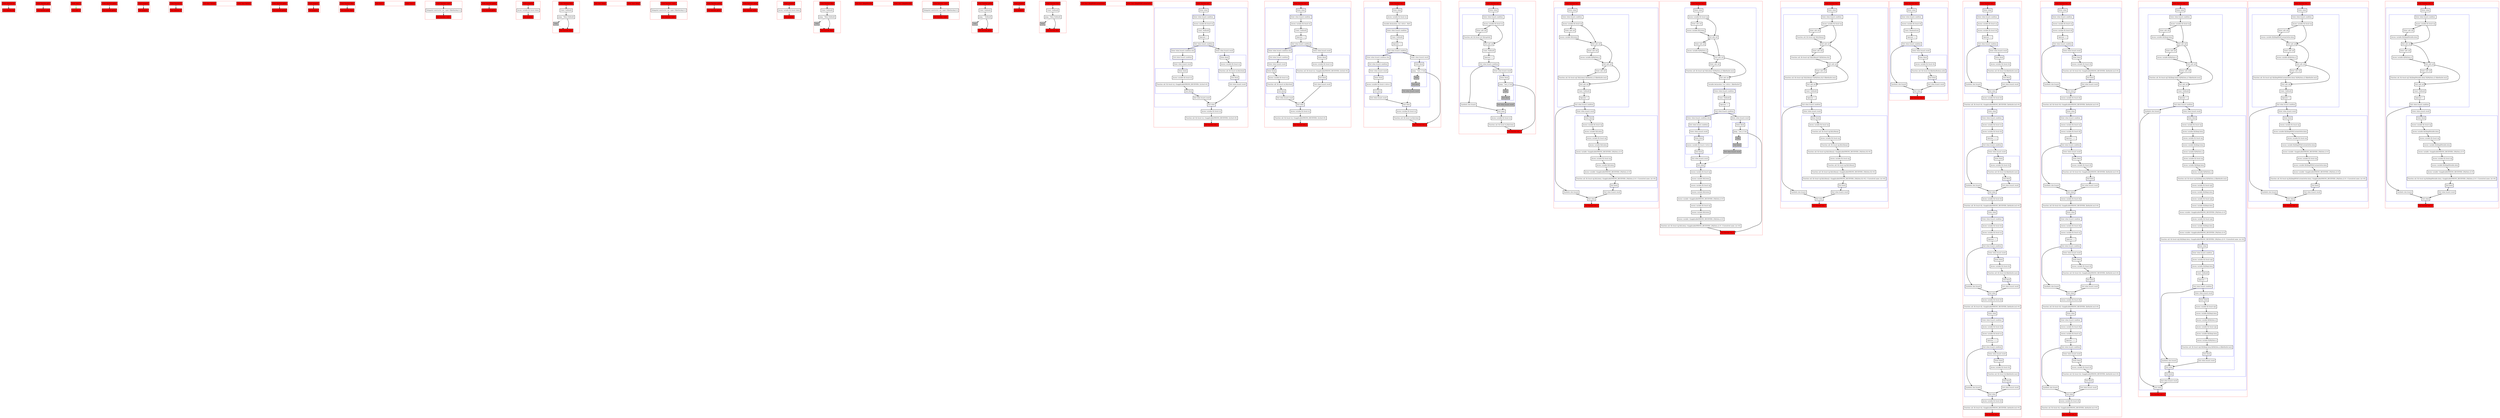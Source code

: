 digraph nullability_kt {
    graph [nodesep=3]
    node [shape=box penwidth=2]
    edge [penwidth=2]

    subgraph cluster_0 {
        color=red
        0 [label="Enter function foo" style="filled" fillcolor=red];
        1 [label="Exit function foo" style="filled" fillcolor=red];
    }

    0 -> {1};

    subgraph cluster_1 {
        color=red
        2 [label="Enter function getA" style="filled" fillcolor=red];
        3 [label="Exit function getA" style="filled" fillcolor=red];
    }

    2 -> {3};

    subgraph cluster_2 {
        color=red
        4 [label="Enter class A" style="filled" fillcolor=red];
        5 [label="Exit class A" style="filled" fillcolor=red];
    }

    4 -> {5} [color=green];

    subgraph cluster_3 {
        color=red
        6 [label="Enter function getter" style="filled" fillcolor=red];
        7 [label="Exit function getter" style="filled" fillcolor=red];
    }

    6 -> {7};

    subgraph cluster_4 {
        color=red
        8 [label="Enter property" style="filled" fillcolor=red];
        9 [label="Exit property" style="filled" fillcolor=red];
    }

    8 -> {9};

    subgraph cluster_5 {
        color=red
        10 [label="Enter function fs" style="filled" fillcolor=red];
        11 [label="Exit function fs" style="filled" fillcolor=red];
    }

    10 -> {11};

    subgraph cluster_6 {
        color=red
        12 [label="Enter class MyData" style="filled" fillcolor=red];
        13 [label="Exit class MyData" style="filled" fillcolor=red];
    }


    subgraph cluster_7 {
        color=red
        14 [label="Enter function getter" style="filled" fillcolor=red];
        15 [label="Exit function getter" style="filled" fillcolor=red];
    }

    14 -> {15};

    subgraph cluster_8 {
        color=red
        16 [label="Enter property" style="filled" fillcolor=red];
        17 [label="Exit property" style="filled" fillcolor=red];
    }

    16 -> {17};

    subgraph cluster_9 {
        color=red
        18 [label="Enter function fdata" style="filled" fillcolor=red];
        19 [label="Exit function fdata" style="filled" fillcolor=red];
    }

    18 -> {19};

    subgraph cluster_10 {
        color=red
        20 [label="Enter class Q" style="filled" fillcolor=red];
        21 [label="Exit class Q" style="filled" fillcolor=red];
    }


    subgraph cluster_11 {
        color=red
        22 [label="Enter function <init>" style="filled" fillcolor=red];
        23 [label="Delegated constructor call: super<R|kotlin/Any|>()"];
        24 [label="Exit function <init>" style="filled" fillcolor=red];
    }

    22 -> {23};
    23 -> {24};

    subgraph cluster_12 {
        color=red
        25 [label="Enter function getter" style="filled" fillcolor=red];
        26 [label="Exit function getter" style="filled" fillcolor=red];
    }

    25 -> {26};

    subgraph cluster_13 {
        color=red
        27 [label="Enter property" style="filled" fillcolor=red];
        28 [label="Access variable R|<local>/data|"];
        29 [label="Exit property" style="filled" fillcolor=red];
    }

    27 -> {28};
    28 -> {29};

    subgraph cluster_14 {
        color=red
        30 [label="Enter function fdata" style="filled" fillcolor=red];
        31 [label="Const: Null(null)"];
        32 [label="Jump: ^fdata Null(null)"];
        33 [label="Stub" style="filled" fillcolor=gray];
        34 [label="Exit function fdata" style="filled" fillcolor=red];
    }

    30 -> {31};
    31 -> {32};
    32 -> {34};
    32 -> {33} [style=dotted];
    33 -> {34} [style=dotted];

    subgraph cluster_15 {
        color=red
        35 [label="Enter class QImpl" style="filled" fillcolor=red];
        36 [label="Exit class QImpl" style="filled" fillcolor=red];
    }


    subgraph cluster_16 {
        color=red
        37 [label="Enter function <init>" style="filled" fillcolor=red];
        38 [label="Delegated constructor call: super<R|kotlin/Any|>()"];
        39 [label="Exit function <init>" style="filled" fillcolor=red];
    }

    37 -> {38};
    38 -> {39};

    subgraph cluster_17 {
        color=red
        40 [label="Enter function getter" style="filled" fillcolor=red];
        41 [label="Exit function getter" style="filled" fillcolor=red];
    }

    40 -> {41};

    subgraph cluster_18 {
        color=red
        42 [label="Enter function setter" style="filled" fillcolor=red];
        43 [label="Exit function setter" style="filled" fillcolor=red];
    }

    42 -> {43};

    subgraph cluster_19 {
        color=red
        44 [label="Enter property" style="filled" fillcolor=red];
        45 [label="Access variable R|<local>/data|"];
        46 [label="Exit property" style="filled" fillcolor=red];
    }

    44 -> {45};
    45 -> {46};

    subgraph cluster_20 {
        color=red
        47 [label="Enter function fdata" style="filled" fillcolor=red];
        48 [label="Const: Null(null)"];
        49 [label="Jump: ^fdata Null(null)"];
        50 [label="Stub" style="filled" fillcolor=gray];
        51 [label="Exit function fdata" style="filled" fillcolor=red];
    }

    47 -> {48};
    48 -> {49};
    49 -> {51};
    49 -> {50} [style=dotted];
    50 -> {51} [style=dotted];

    subgraph cluster_21 {
        color=red
        52 [label="Enter class QImplMutable" style="filled" fillcolor=red];
        53 [label="Exit class QImplMutable" style="filled" fillcolor=red];
    }


    subgraph cluster_22 {
        color=red
        54 [label="Enter function <init>" style="filled" fillcolor=red];
        55 [label="Delegated constructor call: super<R|kotlin/Any|>()"];
        56 [label="Exit function <init>" style="filled" fillcolor=red];
    }

    54 -> {55};
    55 -> {56};

    subgraph cluster_23 {
        color=red
        57 [label="Enter function getter" style="filled" fillcolor=red];
        58 [label="Const: Null(null)"];
        59 [label="Jump: ^ Null(null)"];
        60 [label="Stub" style="filled" fillcolor=gray];
        61 [label="Exit function getter" style="filled" fillcolor=red];
    }

    57 -> {58};
    58 -> {59};
    59 -> {61};
    59 -> {60} [style=dotted];
    60 -> {61} [style=dotted];

    subgraph cluster_24 {
        color=red
        62 [label="Enter property" style="filled" fillcolor=red];
        63 [label="Exit property" style="filled" fillcolor=red];
    }

    62 -> {63};

    subgraph cluster_25 {
        color=red
        64 [label="Enter function fdata" style="filled" fillcolor=red];
        65 [label="Const: Null(null)"];
        66 [label="Jump: ^fdata Null(null)"];
        67 [label="Stub" style="filled" fillcolor=gray];
        68 [label="Exit function fdata" style="filled" fillcolor=red];
    }

    64 -> {65};
    65 -> {66};
    66 -> {68};
    66 -> {67} [style=dotted];
    67 -> {68} [style=dotted];

    subgraph cluster_26 {
        color=red
        69 [label="Enter class QImplWithCustomGetter" style="filled" fillcolor=red];
        70 [label="Exit class QImplWithCustomGetter" style="filled" fillcolor=red];
    }


    subgraph cluster_27 {
        color=red
        71 [label="Enter function test_1" style="filled" fillcolor=red];
        subgraph cluster_28 {
            color=blue
            72 [label="Enter when"];
            subgraph cluster_29 {
                color=blue
                73 [label="Enter when branch condition "];
                74 [label="Access variable R|<local>/x|"];
                75 [label="Const: Null(null)"];
                76 [label="Operator !="];
                77 [label="Exit when branch condition"];
            }
            subgraph cluster_30 {
                color=blue
                78 [label="Enter when branch condition else"];
                79 [label="Exit when branch condition"];
            }
            80 [label="Enter when branch result"];
            subgraph cluster_31 {
                color=blue
                81 [label="Enter block"];
                82 [label="Access variable R|<local>/x|"];
                83 [label="Function call: R|<local>/x|.<Inapplicable(WRONG_RECEIVER): [/A.foo]>#()"];
                84 [label="Exit block"];
            }
            85 [label="Exit when branch result"];
            86 [label="Enter when branch result"];
            subgraph cluster_32 {
                color=blue
                87 [label="Enter block"];
                88 [label="Access variable R|<local>/x|"];
                89 [label="Function call: R|<local>/x|.R|/A.foo|()"];
                90 [label="Exit block"];
            }
            91 [label="Exit when branch result"];
            92 [label="Exit when"];
        }
        93 [label="Access variable R|<local>/x|"];
        94 [label="Function call: R|<local>/x|.<Inapplicable(WRONG_RECEIVER): [/A.foo]>#()"];
        95 [label="Exit function test_1" style="filled" fillcolor=red];
    }

    71 -> {72};
    72 -> {73};
    73 -> {74};
    74 -> {75};
    75 -> {76};
    76 -> {77};
    77 -> {86 78};
    78 -> {79};
    79 -> {80};
    80 -> {81};
    81 -> {82};
    82 -> {83};
    83 -> {84};
    84 -> {85};
    85 -> {92};
    86 -> {87};
    87 -> {88};
    88 -> {89};
    89 -> {90};
    90 -> {91};
    91 -> {92};
    92 -> {93};
    93 -> {94};
    94 -> {95};

    subgraph cluster_33 {
        color=red
        96 [label="Enter function test_2" style="filled" fillcolor=red];
        subgraph cluster_34 {
            color=blue
            97 [label="Enter when"];
            subgraph cluster_35 {
                color=blue
                98 [label="Enter when branch condition "];
                99 [label="Access variable R|<local>/x|"];
                100 [label="Const: Null(null)"];
                101 [label="Operator =="];
                102 [label="Exit when branch condition"];
            }
            subgraph cluster_36 {
                color=blue
                103 [label="Enter when branch condition else"];
                104 [label="Exit when branch condition"];
            }
            105 [label="Enter when branch result"];
            subgraph cluster_37 {
                color=blue
                106 [label="Enter block"];
                107 [label="Access variable R|<local>/x|"];
                108 [label="Function call: R|<local>/x|.R|/A.foo|()"];
                109 [label="Exit block"];
            }
            110 [label="Exit when branch result"];
            111 [label="Enter when branch result"];
            subgraph cluster_38 {
                color=blue
                112 [label="Enter block"];
                113 [label="Access variable R|<local>/x|"];
                114 [label="Function call: R|<local>/x|.<Inapplicable(WRONG_RECEIVER): [/A.foo]>#()"];
                115 [label="Exit block"];
            }
            116 [label="Exit when branch result"];
            117 [label="Exit when"];
        }
        118 [label="Access variable R|<local>/x|"];
        119 [label="Function call: R|<local>/x|.<Inapplicable(WRONG_RECEIVER): [/A.foo]>#()"];
        120 [label="Exit function test_2" style="filled" fillcolor=red];
    }

    96 -> {97};
    97 -> {98};
    98 -> {99};
    99 -> {100};
    100 -> {101};
    101 -> {102};
    102 -> {111 103};
    103 -> {104};
    104 -> {105};
    105 -> {106};
    106 -> {107};
    107 -> {108};
    108 -> {109};
    109 -> {110};
    110 -> {117};
    111 -> {112};
    112 -> {113};
    113 -> {114};
    114 -> {115};
    115 -> {116};
    116 -> {117};
    117 -> {118};
    118 -> {119};
    119 -> {120};

    subgraph cluster_39 {
        color=red
        121 [label="Enter function test_3" style="filled" fillcolor=red];
        subgraph cluster_40 {
            color=blue
            122 [label="Enter when"];
            123 [label="Access variable R|<local>/x|"];
            124 [label="Variable declaration: lval <elvis>: R|A?|"];
            subgraph cluster_41 {
                color=blue
                125 [label="Enter when branch condition "];
                126 [label="Const: Null(null)"];
                127 [label="Operator =="];
                128 [label="Exit when branch condition"];
            }
            subgraph cluster_42 {
                color=blue
                129 [label="Enter when branch condition else"];
                130 [label="Exit when branch condition"];
            }
            131 [label="Enter when branch result"];
            subgraph cluster_43 {
                color=blue
                132 [label="Enter block"];
                133 [label="Access variable R|<local>/<elvis>|"];
                134 [label="Exit block"];
            }
            135 [label="Exit when branch result"];
            136 [label="Enter when branch result"];
            subgraph cluster_44 {
                color=blue
                137 [label="Enter block"];
                138 [label="Jump: ^test_3 Unit"];
                139 [label="Stub" style="filled" fillcolor=gray];
                140 [label="Exit block" style="filled" fillcolor=gray];
            }
            141 [label="Exit when branch result" style="filled" fillcolor=gray];
            142 [label="Exit when"];
        }
        143 [label="Access variable R|<local>/x|"];
        144 [label="Function call: R|<local>/x|.R|/A.foo|()"];
        145 [label="Exit function test_3" style="filled" fillcolor=red];
    }

    121 -> {122};
    122 -> {123};
    123 -> {124};
    124 -> {125};
    125 -> {126};
    126 -> {127};
    127 -> {128};
    128 -> {136 129};
    129 -> {130};
    130 -> {131};
    131 -> {132};
    132 -> {133};
    133 -> {134};
    134 -> {135};
    135 -> {142};
    136 -> {137};
    137 -> {138};
    138 -> {145};
    138 -> {139} [style=dotted];
    139 -> {140} [style=dotted];
    140 -> {141} [style=dotted];
    141 -> {142} [style=dotted];
    142 -> {143};
    143 -> {144};
    144 -> {145};

    subgraph cluster_45 {
        color=red
        146 [label="Enter function test_4" style="filled" fillcolor=red];
        subgraph cluster_46 {
            color=blue
            147 [label="Enter when"];
            subgraph cluster_47 {
                color=blue
                148 [label="Enter when branch condition "];
                149 [label="Access variable R|<local>/x|"];
                150 [label="Enter safe call"];
                151 [label="Function call: R|<local>/x|?.R|/A.getA|()"];
                152 [label="Exit safe call"];
                153 [label="Const: Null(null)"];
                154 [label="Operator =="];
                155 [label="Exit when branch condition"];
            }
            156 [label="Synthetic else branch"];
            157 [label="Enter when branch result"];
            subgraph cluster_48 {
                color=blue
                158 [label="Enter block"];
                159 [label="Jump: ^test_4 Unit"];
                160 [label="Stub" style="filled" fillcolor=gray];
                161 [label="Exit block" style="filled" fillcolor=gray];
            }
            162 [label="Exit when branch result" style="filled" fillcolor=gray];
            163 [label="Exit when"];
        }
        164 [label="Access variable R|<local>/x|"];
        165 [label="Function call: R|<local>/x|.R|/A.foo|()"];
        166 [label="Exit function test_4" style="filled" fillcolor=red];
    }

    146 -> {147};
    147 -> {148};
    148 -> {149};
    149 -> {150 152};
    150 -> {151};
    151 -> {152};
    152 -> {153};
    153 -> {154};
    154 -> {155};
    155 -> {157 156};
    156 -> {163};
    157 -> {158};
    158 -> {159};
    159 -> {166};
    159 -> {160} [style=dotted];
    160 -> {161} [style=dotted];
    161 -> {162} [style=dotted];
    162 -> {163} [style=dotted];
    163 -> {164};
    164 -> {165};
    165 -> {166};

    subgraph cluster_49 {
        color=red
        167 [label="Enter function test_5" style="filled" fillcolor=red];
        subgraph cluster_50 {
            color=blue
            168 [label="Enter when"];
            subgraph cluster_51 {
                color=blue
                169 [label="Enter when branch condition "];
                170 [label="Access variable R|<local>/q|"];
                171 [label="Enter safe call"];
                172 [label="Access variable R|/Q.data|"];
                173 [label="Exit safe call"];
                174 [label="Enter safe call"];
                175 [label="Access variable R|/MyData.s|"];
                176 [label="Exit safe call"];
                177 [label="Enter safe call"];
                178 [label="Function call: R|<local>/q|?.R|/Q.data|?.R|/MyData.s|?.R|kotlin/Int.inc|()"];
                179 [label="Exit safe call"];
                180 [label="Const: Null(null)"];
                181 [label="Operator !="];
                182 [label="Exit when branch condition"];
            }
            183 [label="Synthetic else branch"];
            184 [label="Enter when branch result"];
            subgraph cluster_52 {
                color=blue
                185 [label="Enter block"];
                186 [label="Access variable R|<local>/q|"];
                187 [label="Access variable R|/Q.data|"];
                188 [label="Access variable R|<local>/q|"];
                189 [label="Access variable R|/Q.data|"];
                190 [label="Access variable <Inapplicable(WRONG_RECEIVER): [/MyData.s]>#"];
                191 [label="Access variable R|<local>/q|"];
                192 [label="Access variable R|/Q.data|"];
                193 [label="Access variable <Inapplicable(WRONG_RECEIVER): [/MyData.s]>#"];
                194 [label="Function call: R|<local>/q|.R|/Q.data|.<Inapplicable(WRONG_RECEIVER): [/MyData.s]>#.<Unresolved name: inc>#()"];
                195 [label="Exit block"];
            }
            196 [label="Exit when branch result"];
            197 [label="Exit when"];
        }
        198 [label="Exit function test_5" style="filled" fillcolor=red];
    }

    167 -> {168};
    168 -> {169};
    169 -> {170};
    170 -> {171 173};
    171 -> {172};
    172 -> {173};
    173 -> {174 176};
    174 -> {175};
    175 -> {176};
    176 -> {177 179};
    177 -> {178};
    178 -> {179};
    179 -> {180};
    180 -> {181};
    181 -> {182};
    182 -> {184 183};
    183 -> {197};
    184 -> {185};
    185 -> {186};
    186 -> {187};
    187 -> {188};
    188 -> {189};
    189 -> {190};
    190 -> {191};
    191 -> {192};
    192 -> {193};
    193 -> {194};
    194 -> {195};
    195 -> {196};
    196 -> {197};
    197 -> {198};

    subgraph cluster_53 {
        color=red
        199 [label="Enter function test_6" style="filled" fillcolor=red];
        subgraph cluster_54 {
            color=blue
            200 [label="Enter when"];
            201 [label="Access variable R|<local>/q|"];
            202 [label="Enter safe call"];
            203 [label="Access variable R|/Q.data|"];
            204 [label="Exit safe call"];
            205 [label="Enter safe call"];
            206 [label="Access variable R|/MyData.s|"];
            207 [label="Exit safe call"];
            208 [label="Enter safe call"];
            209 [label="Function call: R|<local>/q|?.R|/Q.data|?.R|/MyData.s|?.R|kotlin/Int.inc|()"];
            210 [label="Exit safe call"];
            211 [label="Variable declaration: lval <elvis>: R|kotlin/Int?|"];
            subgraph cluster_55 {
                color=blue
                212 [label="Enter when branch condition "];
                213 [label="Const: Null(null)"];
                214 [label="Operator =="];
                215 [label="Exit when branch condition"];
            }
            subgraph cluster_56 {
                color=blue
                216 [label="Enter when branch condition else"];
                217 [label="Exit when branch condition"];
            }
            218 [label="Enter when branch result"];
            subgraph cluster_57 {
                color=blue
                219 [label="Enter block"];
                220 [label="Access variable R|<local>/<elvis>|"];
                221 [label="Exit block"];
            }
            222 [label="Exit when branch result"];
            223 [label="Enter when branch result"];
            subgraph cluster_58 {
                color=blue
                224 [label="Enter block"];
                225 [label="Jump: ^test_6 Unit"];
                226 [label="Stub" style="filled" fillcolor=gray];
                227 [label="Exit block" style="filled" fillcolor=gray];
            }
            228 [label="Exit when branch result" style="filled" fillcolor=gray];
            229 [label="Exit when"];
        }
        230 [label="Access variable R|<local>/q|"];
        231 [label="Access variable R|/Q.data|"];
        232 [label="Access variable R|<local>/q|"];
        233 [label="Access variable R|/Q.data|"];
        234 [label="Access variable <Inapplicable(WRONG_RECEIVER): [/MyData.s]>#"];
        235 [label="Access variable R|<local>/q|"];
        236 [label="Access variable R|/Q.data|"];
        237 [label="Access variable <Inapplicable(WRONG_RECEIVER): [/MyData.s]>#"];
        238 [label="Function call: R|<local>/q|.R|/Q.data|.<Inapplicable(WRONG_RECEIVER): [/MyData.s]>#.<Unresolved name: inc>#()"];
        239 [label="Exit function test_6" style="filled" fillcolor=red];
    }

    199 -> {200};
    200 -> {201};
    201 -> {202 204};
    202 -> {203};
    203 -> {204};
    204 -> {205 207};
    205 -> {206};
    206 -> {207};
    207 -> {208 210};
    208 -> {209};
    209 -> {210};
    210 -> {211};
    211 -> {212};
    212 -> {213};
    213 -> {214};
    214 -> {215};
    215 -> {223 216};
    216 -> {217};
    217 -> {218};
    218 -> {219};
    219 -> {220};
    220 -> {221};
    221 -> {222};
    222 -> {229};
    223 -> {224};
    224 -> {225};
    225 -> {239};
    225 -> {226} [style=dotted];
    226 -> {227} [style=dotted];
    227 -> {228} [style=dotted];
    228 -> {229} [style=dotted];
    229 -> {230};
    230 -> {231};
    231 -> {232};
    232 -> {233};
    233 -> {234};
    234 -> {235};
    235 -> {236};
    236 -> {237};
    237 -> {238};
    238 -> {239};

    subgraph cluster_59 {
        color=red
        240 [label="Enter function test_7" style="filled" fillcolor=red];
        subgraph cluster_60 {
            color=blue
            241 [label="Enter when"];
            subgraph cluster_61 {
                color=blue
                242 [label="Enter when branch condition "];
                243 [label="Access variable R|<local>/q|"];
                244 [label="Enter safe call"];
                245 [label="Function call: R|<local>/q|?.R|/Q.fdata|()"];
                246 [label="Exit safe call"];
                247 [label="Enter safe call"];
                248 [label="Function call: R|<local>/q|?.R|/Q.fdata|()?.R|/MyData.fs|()"];
                249 [label="Exit safe call"];
                250 [label="Enter safe call"];
                251 [label="Function call: R|<local>/q|?.R|/Q.fdata|()?.R|/MyData.fs|()?.R|kotlin/Int.inc|()"];
                252 [label="Exit safe call"];
                253 [label="Const: Null(null)"];
                254 [label="Operator !="];
                255 [label="Exit when branch condition"];
            }
            256 [label="Synthetic else branch"];
            257 [label="Enter when branch result"];
            subgraph cluster_62 {
                color=blue
                258 [label="Enter block"];
                259 [label="Access variable R|<local>/q|"];
                260 [label="Function call: R|<local>/q|.R|/Q.fdata|()"];
                261 [label="Access variable R|<local>/q|"];
                262 [label="Function call: R|<local>/q|.R|/Q.fdata|()"];
                263 [label="Function call: R|<local>/q|.R|/Q.fdata|().<Inapplicable(WRONG_RECEIVER): [/MyData.fs]>#()"];
                264 [label="Access variable R|<local>/q|"];
                265 [label="Function call: R|<local>/q|.R|/Q.fdata|()"];
                266 [label="Function call: R|<local>/q|.R|/Q.fdata|().<Inapplicable(WRONG_RECEIVER): [/MyData.fs]>#()"];
                267 [label="Function call: R|<local>/q|.R|/Q.fdata|().<Inapplicable(WRONG_RECEIVER): [/MyData.fs]>#().<Unresolved name: inc>#()"];
                268 [label="Exit block"];
            }
            269 [label="Exit when branch result"];
            270 [label="Exit when"];
        }
        271 [label="Exit function test_7" style="filled" fillcolor=red];
    }

    240 -> {241};
    241 -> {242};
    242 -> {243};
    243 -> {244 246};
    244 -> {245};
    245 -> {246};
    246 -> {247 249};
    247 -> {248};
    248 -> {249};
    249 -> {250 252};
    250 -> {251};
    251 -> {252};
    252 -> {253};
    253 -> {254};
    254 -> {255};
    255 -> {257 256};
    256 -> {270};
    257 -> {258};
    258 -> {259};
    259 -> {260};
    260 -> {261};
    261 -> {262};
    262 -> {263};
    263 -> {264};
    264 -> {265};
    265 -> {266};
    266 -> {267};
    267 -> {268};
    268 -> {269};
    269 -> {270};
    270 -> {271};

    subgraph cluster_63 {
        color=red
        272 [label="Enter function test_8" style="filled" fillcolor=red];
        subgraph cluster_64 {
            color=blue
            273 [label="Enter when"];
            subgraph cluster_65 {
                color=blue
                274 [label="Enter when branch condition "];
                275 [label="Access variable R|<local>/b|"];
                276 [label="Const: Boolean(true)"];
                277 [label="Operator =="];
                278 [label="Exit when branch condition"];
            }
            279 [label="Synthetic else branch"];
            280 [label="Enter when branch result"];
            subgraph cluster_66 {
                color=blue
                281 [label="Enter block"];
                282 [label="Access variable R|<local>/b|"];
                283 [label="Function call: R|<local>/b|.R|kotlin/Boolean.not|()"];
                284 [label="Exit block"];
            }
            285 [label="Exit when branch result"];
            286 [label="Exit when"];
        }
        287 [label="Exit function test_8" style="filled" fillcolor=red];
    }

    272 -> {273};
    273 -> {274};
    274 -> {275};
    275 -> {276};
    276 -> {277};
    277 -> {278};
    278 -> {280 279};
    279 -> {286};
    280 -> {281};
    281 -> {282};
    282 -> {283};
    283 -> {284};
    284 -> {285};
    285 -> {286};
    286 -> {287};

    subgraph cluster_67 {
        color=red
        288 [label="Enter function test_9" style="filled" fillcolor=red];
        subgraph cluster_68 {
            color=blue
            289 [label="Enter when"];
            subgraph cluster_69 {
                color=blue
                290 [label="Enter when branch condition "];
                291 [label="Access variable R|<local>/a|"];
                292 [label="Access variable R|<local>/b|"];
                293 [label="Operator =="];
                294 [label="Exit when branch condition"];
            }
            295 [label="Synthetic else branch"];
            296 [label="Enter when branch result"];
            subgraph cluster_70 {
                color=blue
                297 [label="Enter block"];
                298 [label="Access variable R|<local>/b|"];
                299 [label="Function call: R|<local>/b|.R|kotlin/Int.inc|()"];
                300 [label="Exit block"];
            }
            301 [label="Exit when branch result"];
            302 [label="Exit when"];
        }
        303 [label="Access variable R|<local>/b|"];
        304 [label="Function call: R|<local>/b|.<Inapplicable(WRONG_RECEIVER): [kotlin/Int.inc]>#()"];
        subgraph cluster_71 {
            color=blue
            305 [label="Enter when"];
            subgraph cluster_72 {
                color=blue
                306 [label="Enter when branch condition "];
                307 [label="Access variable R|<local>/a|"];
                308 [label="Access variable R|<local>/b|"];
                309 [label="Operator ==="];
                310 [label="Exit when branch condition"];
            }
            311 [label="Synthetic else branch"];
            312 [label="Enter when branch result"];
            subgraph cluster_73 {
                color=blue
                313 [label="Enter block"];
                314 [label="Access variable R|<local>/b|"];
                315 [label="Function call: R|<local>/b|.R|kotlin/Int.inc|()"];
                316 [label="Exit block"];
            }
            317 [label="Exit when branch result"];
            318 [label="Exit when"];
        }
        319 [label="Access variable R|<local>/b|"];
        320 [label="Function call: R|<local>/b|.<Inapplicable(WRONG_RECEIVER): [kotlin/Int.inc]>#()"];
        subgraph cluster_74 {
            color=blue
            321 [label="Enter when"];
            subgraph cluster_75 {
                color=blue
                322 [label="Enter when branch condition "];
                323 [label="Access variable R|<local>/b|"];
                324 [label="Access variable R|<local>/a|"];
                325 [label="Operator =="];
                326 [label="Exit when branch condition"];
            }
            327 [label="Synthetic else branch"];
            328 [label="Enter when branch result"];
            subgraph cluster_76 {
                color=blue
                329 [label="Enter block"];
                330 [label="Access variable R|<local>/b|"];
                331 [label="Function call: R|<local>/b|.R|kotlin/Int.inc|()"];
                332 [label="Exit block"];
            }
            333 [label="Exit when branch result"];
            334 [label="Exit when"];
        }
        335 [label="Access variable R|<local>/b|"];
        336 [label="Function call: R|<local>/b|.<Inapplicable(WRONG_RECEIVER): [kotlin/Int.inc]>#()"];
        subgraph cluster_77 {
            color=blue
            337 [label="Enter when"];
            subgraph cluster_78 {
                color=blue
                338 [label="Enter when branch condition "];
                339 [label="Access variable R|<local>/b|"];
                340 [label="Access variable R|<local>/a|"];
                341 [label="Operator ==="];
                342 [label="Exit when branch condition"];
            }
            343 [label="Synthetic else branch"];
            344 [label="Enter when branch result"];
            subgraph cluster_79 {
                color=blue
                345 [label="Enter block"];
                346 [label="Access variable R|<local>/b|"];
                347 [label="Function call: R|<local>/b|.R|kotlin/Int.inc|()"];
                348 [label="Exit block"];
            }
            349 [label="Exit when branch result"];
            350 [label="Exit when"];
        }
        351 [label="Access variable R|<local>/b|"];
        352 [label="Function call: R|<local>/b|.<Inapplicable(WRONG_RECEIVER): [kotlin/Int.inc]>#()"];
        353 [label="Exit function test_9" style="filled" fillcolor=red];
    }

    288 -> {289};
    289 -> {290};
    290 -> {291};
    291 -> {292};
    292 -> {293};
    293 -> {294};
    294 -> {296 295};
    295 -> {302};
    296 -> {297};
    297 -> {298};
    298 -> {299};
    299 -> {300};
    300 -> {301};
    301 -> {302};
    302 -> {303};
    303 -> {304};
    304 -> {305};
    305 -> {306};
    306 -> {307};
    307 -> {308};
    308 -> {309};
    309 -> {310};
    310 -> {312 311};
    311 -> {318};
    312 -> {313};
    313 -> {314};
    314 -> {315};
    315 -> {316};
    316 -> {317};
    317 -> {318};
    318 -> {319};
    319 -> {320};
    320 -> {321};
    321 -> {322};
    322 -> {323};
    323 -> {324};
    324 -> {325};
    325 -> {326};
    326 -> {328 327};
    327 -> {334};
    328 -> {329};
    329 -> {330};
    330 -> {331};
    331 -> {332};
    332 -> {333};
    333 -> {334};
    334 -> {335};
    335 -> {336};
    336 -> {337};
    337 -> {338};
    338 -> {339};
    339 -> {340};
    340 -> {341};
    341 -> {342};
    342 -> {344 343};
    343 -> {350};
    344 -> {345};
    345 -> {346};
    346 -> {347};
    347 -> {348};
    348 -> {349};
    349 -> {350};
    350 -> {351};
    351 -> {352};
    352 -> {353};

    subgraph cluster_80 {
        color=red
        354 [label="Enter function test_10" style="filled" fillcolor=red];
        subgraph cluster_81 {
            color=blue
            355 [label="Enter when"];
            subgraph cluster_82 {
                color=blue
                356 [label="Enter when branch condition "];
                357 [label="Access variable R|<local>/a|"];
                358 [label="Access variable R|<local>/b|"];
                359 [label="Operator =="];
                360 [label="Exit when branch condition"];
            }
            361 [label="Synthetic else branch"];
            362 [label="Enter when branch result"];
            subgraph cluster_83 {
                color=blue
                363 [label="Enter block"];
                364 [label="Access variable R|<local>/b|"];
                365 [label="Function call: R|<local>/b|.<Inapplicable(WRONG_RECEIVER): [kotlin/Int.inc]>#()"];
                366 [label="Exit block"];
            }
            367 [label="Exit when branch result"];
            368 [label="Exit when"];
        }
        369 [label="Access variable R|<local>/b|"];
        370 [label="Function call: R|<local>/b|.<Inapplicable(WRONG_RECEIVER): [kotlin/Int.inc]>#()"];
        subgraph cluster_84 {
            color=blue
            371 [label="Enter when"];
            subgraph cluster_85 {
                color=blue
                372 [label="Enter when branch condition "];
                373 [label="Access variable R|<local>/a|"];
                374 [label="Access variable R|<local>/b|"];
                375 [label="Operator ==="];
                376 [label="Exit when branch condition"];
            }
            377 [label="Synthetic else branch"];
            378 [label="Enter when branch result"];
            subgraph cluster_86 {
                color=blue
                379 [label="Enter block"];
                380 [label="Access variable R|<local>/b|"];
                381 [label="Function call: R|<local>/b|.<Inapplicable(WRONG_RECEIVER): [kotlin/Int.inc]>#()"];
                382 [label="Exit block"];
            }
            383 [label="Exit when branch result"];
            384 [label="Exit when"];
        }
        385 [label="Access variable R|<local>/b|"];
        386 [label="Function call: R|<local>/b|.<Inapplicable(WRONG_RECEIVER): [kotlin/Int.inc]>#()"];
        subgraph cluster_87 {
            color=blue
            387 [label="Enter when"];
            subgraph cluster_88 {
                color=blue
                388 [label="Enter when branch condition "];
                389 [label="Access variable R|<local>/b|"];
                390 [label="Access variable R|<local>/a|"];
                391 [label="Operator =="];
                392 [label="Exit when branch condition"];
            }
            393 [label="Synthetic else branch"];
            394 [label="Enter when branch result"];
            subgraph cluster_89 {
                color=blue
                395 [label="Enter block"];
                396 [label="Access variable R|<local>/b|"];
                397 [label="Function call: R|<local>/b|.<Inapplicable(WRONG_RECEIVER): [kotlin/Int.inc]>#()"];
                398 [label="Exit block"];
            }
            399 [label="Exit when branch result"];
            400 [label="Exit when"];
        }
        401 [label="Access variable R|<local>/b|"];
        402 [label="Function call: R|<local>/b|.<Inapplicable(WRONG_RECEIVER): [kotlin/Int.inc]>#()"];
        subgraph cluster_90 {
            color=blue
            403 [label="Enter when"];
            subgraph cluster_91 {
                color=blue
                404 [label="Enter when branch condition "];
                405 [label="Access variable R|<local>/b|"];
                406 [label="Access variable R|<local>/a|"];
                407 [label="Operator ==="];
                408 [label="Exit when branch condition"];
            }
            409 [label="Synthetic else branch"];
            410 [label="Enter when branch result"];
            subgraph cluster_92 {
                color=blue
                411 [label="Enter block"];
                412 [label="Access variable R|<local>/b|"];
                413 [label="Function call: R|<local>/b|.<Inapplicable(WRONG_RECEIVER): [kotlin/Int.inc]>#()"];
                414 [label="Exit block"];
            }
            415 [label="Exit when branch result"];
            416 [label="Exit when"];
        }
        417 [label="Access variable R|<local>/b|"];
        418 [label="Function call: R|<local>/b|.<Inapplicable(WRONG_RECEIVER): [kotlin/Int.inc]>#()"];
        419 [label="Exit function test_10" style="filled" fillcolor=red];
    }

    354 -> {355};
    355 -> {356};
    356 -> {357};
    357 -> {358};
    358 -> {359};
    359 -> {360};
    360 -> {362 361};
    361 -> {368};
    362 -> {363};
    363 -> {364};
    364 -> {365};
    365 -> {366};
    366 -> {367};
    367 -> {368};
    368 -> {369};
    369 -> {370};
    370 -> {371};
    371 -> {372};
    372 -> {373};
    373 -> {374};
    374 -> {375};
    375 -> {376};
    376 -> {378 377};
    377 -> {384};
    378 -> {379};
    379 -> {380};
    380 -> {381};
    381 -> {382};
    382 -> {383};
    383 -> {384};
    384 -> {385};
    385 -> {386};
    386 -> {387};
    387 -> {388};
    388 -> {389};
    389 -> {390};
    390 -> {391};
    391 -> {392};
    392 -> {394 393};
    393 -> {400};
    394 -> {395};
    395 -> {396};
    396 -> {397};
    397 -> {398};
    398 -> {399};
    399 -> {400};
    400 -> {401};
    401 -> {402};
    402 -> {403};
    403 -> {404};
    404 -> {405};
    405 -> {406};
    406 -> {407};
    407 -> {408};
    408 -> {410 409};
    409 -> {416};
    410 -> {411};
    411 -> {412};
    412 -> {413};
    413 -> {414};
    414 -> {415};
    415 -> {416};
    416 -> {417};
    417 -> {418};
    418 -> {419};

    subgraph cluster_93 {
        color=red
        420 [label="Enter function test_11" style="filled" fillcolor=red];
        subgraph cluster_94 {
            color=blue
            421 [label="Enter when"];
            subgraph cluster_95 {
                color=blue
                422 [label="Enter when branch condition "];
                423 [label="Access variable R|<local>/q|"];
                424 [label="Enter safe call"];
                425 [label="Access variable R|/QImpl.data|"];
                426 [label="Exit safe call"];
                427 [label="Enter safe call"];
                428 [label="Access variable R|/MyData.s|"];
                429 [label="Exit safe call"];
                430 [label="Enter safe call"];
                431 [label="Function call: R|<local>/q|?.R|/QImpl.data|?.R|/MyData.s|?.R|kotlin/Int.inc|()"];
                432 [label="Exit safe call"];
                433 [label="Const: Null(null)"];
                434 [label="Operator !="];
                435 [label="Exit when branch condition"];
            }
            436 [label="Synthetic else branch"];
            437 [label="Enter when branch result"];
            subgraph cluster_96 {
                color=blue
                438 [label="Enter block"];
                439 [label="Access variable R|<local>/q|"];
                440 [label="Access variable R|/QImpl.data|"];
                441 [label="Access variable R|<local>/q|"];
                442 [label="Access variable R|/QImpl.data|"];
                443 [label="Access variable R|/MyData.s|"];
                444 [label="Access variable R|<local>/q|"];
                445 [label="Access variable R|/QImpl.data|"];
                446 [label="Access variable R|/MyData.s|"];
                447 [label="Function call: R|<local>/q|.R|/QImpl.data|.R|/MyData.s|.R|kotlin/Int.inc|()"];
                448 [label="Access variable R|<local>/q2|"];
                449 [label="Access variable R|/QImpl.data|"];
                450 [label="Access variable R|<local>/q2|"];
                451 [label="Access variable R|/QImpl.data|"];
                452 [label="Access variable <Inapplicable(WRONG_RECEIVER): [/MyData.s]>#"];
                453 [label="Access variable R|<local>/q2|"];
                454 [label="Access variable R|/QImpl.data|"];
                455 [label="Access variable <Inapplicable(WRONG_RECEIVER): [/MyData.s]>#"];
                456 [label="Function call: R|<local>/q2|.R|/QImpl.data|.<Inapplicable(WRONG_RECEIVER): [/MyData.s]>#.<Unresolved name: inc>#()"];
                subgraph cluster_97 {
                    color=blue
                    457 [label="Enter when"];
                    subgraph cluster_98 {
                        color=blue
                        458 [label="Enter when branch condition "];
                        459 [label="Access variable R|<local>/q2|"];
                        460 [label="Access variable R|/QImpl.data|"];
                        461 [label="Const: Null(null)"];
                        462 [label="Operator !="];
                        463 [label="Exit when branch condition"];
                    }
                    464 [label="Synthetic else branch"];
                    465 [label="Enter when branch result"];
                    subgraph cluster_99 {
                        color=blue
                        466 [label="Enter block"];
                        467 [label="Access variable R|<local>/q2|"];
                        468 [label="Access variable R|/QImpl.data|"];
                        469 [label="Access variable R|/MyData.s|"];
                        470 [label="Access variable R|<local>/q2|"];
                        471 [label="Access variable R|/QImpl.data|"];
                        472 [label="Access variable R|/MyData.s|"];
                        473 [label="Function call: R|<local>/q2|.R|/QImpl.data|.R|/MyData.s|.R|kotlin/Int.inc|()"];
                        474 [label="Exit block"];
                    }
                    475 [label="Exit when branch result"];
                    476 [label="Exit when"];
                }
                477 [label="Exit block"];
            }
            478 [label="Exit when branch result"];
            479 [label="Exit when"];
        }
        480 [label="Exit function test_11" style="filled" fillcolor=red];
    }

    420 -> {421};
    421 -> {422};
    422 -> {423};
    423 -> {424 426};
    424 -> {425};
    425 -> {426};
    426 -> {427 429};
    427 -> {428};
    428 -> {429};
    429 -> {430 432};
    430 -> {431};
    431 -> {432};
    432 -> {433};
    433 -> {434};
    434 -> {435};
    435 -> {437 436};
    436 -> {479};
    437 -> {438};
    438 -> {439};
    439 -> {440};
    440 -> {441};
    441 -> {442};
    442 -> {443};
    443 -> {444};
    444 -> {445};
    445 -> {446};
    446 -> {447};
    447 -> {448};
    448 -> {449};
    449 -> {450};
    450 -> {451};
    451 -> {452};
    452 -> {453};
    453 -> {454};
    454 -> {455};
    455 -> {456};
    456 -> {457};
    457 -> {458};
    458 -> {459};
    459 -> {460};
    460 -> {461};
    461 -> {462};
    462 -> {463};
    463 -> {465 464};
    464 -> {476};
    465 -> {466};
    466 -> {467};
    467 -> {468};
    468 -> {469};
    469 -> {470};
    470 -> {471};
    471 -> {472};
    472 -> {473};
    473 -> {474};
    474 -> {475};
    475 -> {476};
    476 -> {477};
    477 -> {478};
    478 -> {479};
    479 -> {480};

    subgraph cluster_100 {
        color=red
        481 [label="Enter function test_12" style="filled" fillcolor=red];
        subgraph cluster_101 {
            color=blue
            482 [label="Enter when"];
            subgraph cluster_102 {
                color=blue
                483 [label="Enter when branch condition "];
                484 [label="Access variable R|<local>/q|"];
                485 [label="Enter safe call"];
                486 [label="Access variable R|/QImplWithCustomGetter.data|"];
                487 [label="Exit safe call"];
                488 [label="Enter safe call"];
                489 [label="Access variable R|/MyData.s|"];
                490 [label="Exit safe call"];
                491 [label="Enter safe call"];
                492 [label="Function call: R|<local>/q|?.R|/QImplWithCustomGetter.data|?.R|/MyData.s|?.R|kotlin/Int.inc|()"];
                493 [label="Exit safe call"];
                494 [label="Const: Null(null)"];
                495 [label="Operator !="];
                496 [label="Exit when branch condition"];
            }
            497 [label="Synthetic else branch"];
            498 [label="Enter when branch result"];
            subgraph cluster_103 {
                color=blue
                499 [label="Enter block"];
                500 [label="Access variable R|<local>/q|"];
                501 [label="Access variable R|/QImplWithCustomGetter.data|"];
                502 [label="Access variable R|<local>/q|"];
                503 [label="Access variable R|/QImplWithCustomGetter.data|"];
                504 [label="Access variable <Inapplicable(WRONG_RECEIVER): [/MyData.s]>#"];
                505 [label="Access variable R|<local>/q|"];
                506 [label="Access variable R|/QImplWithCustomGetter.data|"];
                507 [label="Access variable <Inapplicable(WRONG_RECEIVER): [/MyData.s]>#"];
                508 [label="Function call: R|<local>/q|.R|/QImplWithCustomGetter.data|.<Inapplicable(WRONG_RECEIVER): [/MyData.s]>#.<Unresolved name: inc>#()"];
                509 [label="Exit block"];
            }
            510 [label="Exit when branch result"];
            511 [label="Exit when"];
        }
        512 [label="Exit function test_12" style="filled" fillcolor=red];
    }

    481 -> {482};
    482 -> {483};
    483 -> {484};
    484 -> {485 487};
    485 -> {486};
    486 -> {487};
    487 -> {488 490};
    488 -> {489};
    489 -> {490};
    490 -> {491 493};
    491 -> {492};
    492 -> {493};
    493 -> {494};
    494 -> {495};
    495 -> {496};
    496 -> {498 497};
    497 -> {511};
    498 -> {499};
    499 -> {500};
    500 -> {501};
    501 -> {502};
    502 -> {503};
    503 -> {504};
    504 -> {505};
    505 -> {506};
    506 -> {507};
    507 -> {508};
    508 -> {509};
    509 -> {510};
    510 -> {511};
    511 -> {512};

    subgraph cluster_104 {
        color=red
        513 [label="Enter function test_13" style="filled" fillcolor=red];
        subgraph cluster_105 {
            color=blue
            514 [label="Enter when"];
            subgraph cluster_106 {
                color=blue
                515 [label="Enter when branch condition "];
                516 [label="Access variable R|<local>/q|"];
                517 [label="Enter safe call"];
                518 [label="Access variable R|/QImplMutable.data|"];
                519 [label="Exit safe call"];
                520 [label="Enter safe call"];
                521 [label="Access variable R|/MyData.s|"];
                522 [label="Exit safe call"];
                523 [label="Enter safe call"];
                524 [label="Function call: R|<local>/q|?.R|/QImplMutable.data|?.R|/MyData.s|?.R|kotlin/Int.inc|()"];
                525 [label="Exit safe call"];
                526 [label="Const: Null(null)"];
                527 [label="Operator !="];
                528 [label="Exit when branch condition"];
            }
            529 [label="Synthetic else branch"];
            530 [label="Enter when branch result"];
            subgraph cluster_107 {
                color=blue
                531 [label="Enter block"];
                532 [label="Access variable R|<local>/q|"];
                533 [label="Access variable R|/QImplMutable.data|"];
                534 [label="Access variable R|<local>/q|"];
                535 [label="Access variable R|/QImplMutable.data|"];
                536 [label="Access variable <Inapplicable(WRONG_RECEIVER): [/MyData.s]>#"];
                537 [label="Access variable R|<local>/q|"];
                538 [label="Access variable R|/QImplMutable.data|"];
                539 [label="Access variable <Inapplicable(WRONG_RECEIVER): [/MyData.s]>#"];
                540 [label="Function call: R|<local>/q|.R|/QImplMutable.data|.<Inapplicable(WRONG_RECEIVER): [/MyData.s]>#.<Unresolved name: inc>#()"];
                541 [label="Exit block"];
            }
            542 [label="Exit when branch result"];
            543 [label="Exit when"];
        }
        544 [label="Exit function test_13" style="filled" fillcolor=red];
    }

    513 -> {514};
    514 -> {515};
    515 -> {516};
    516 -> {517 519};
    517 -> {518};
    518 -> {519};
    519 -> {520 522};
    520 -> {521};
    521 -> {522};
    522 -> {523 525};
    523 -> {524};
    524 -> {525};
    525 -> {526};
    526 -> {527};
    527 -> {528};
    528 -> {530 529};
    529 -> {543};
    530 -> {531};
    531 -> {532};
    532 -> {533};
    533 -> {534};
    534 -> {535};
    535 -> {536};
    536 -> {537};
    537 -> {538};
    538 -> {539};
    539 -> {540};
    540 -> {541};
    541 -> {542};
    542 -> {543};
    543 -> {544};

}
